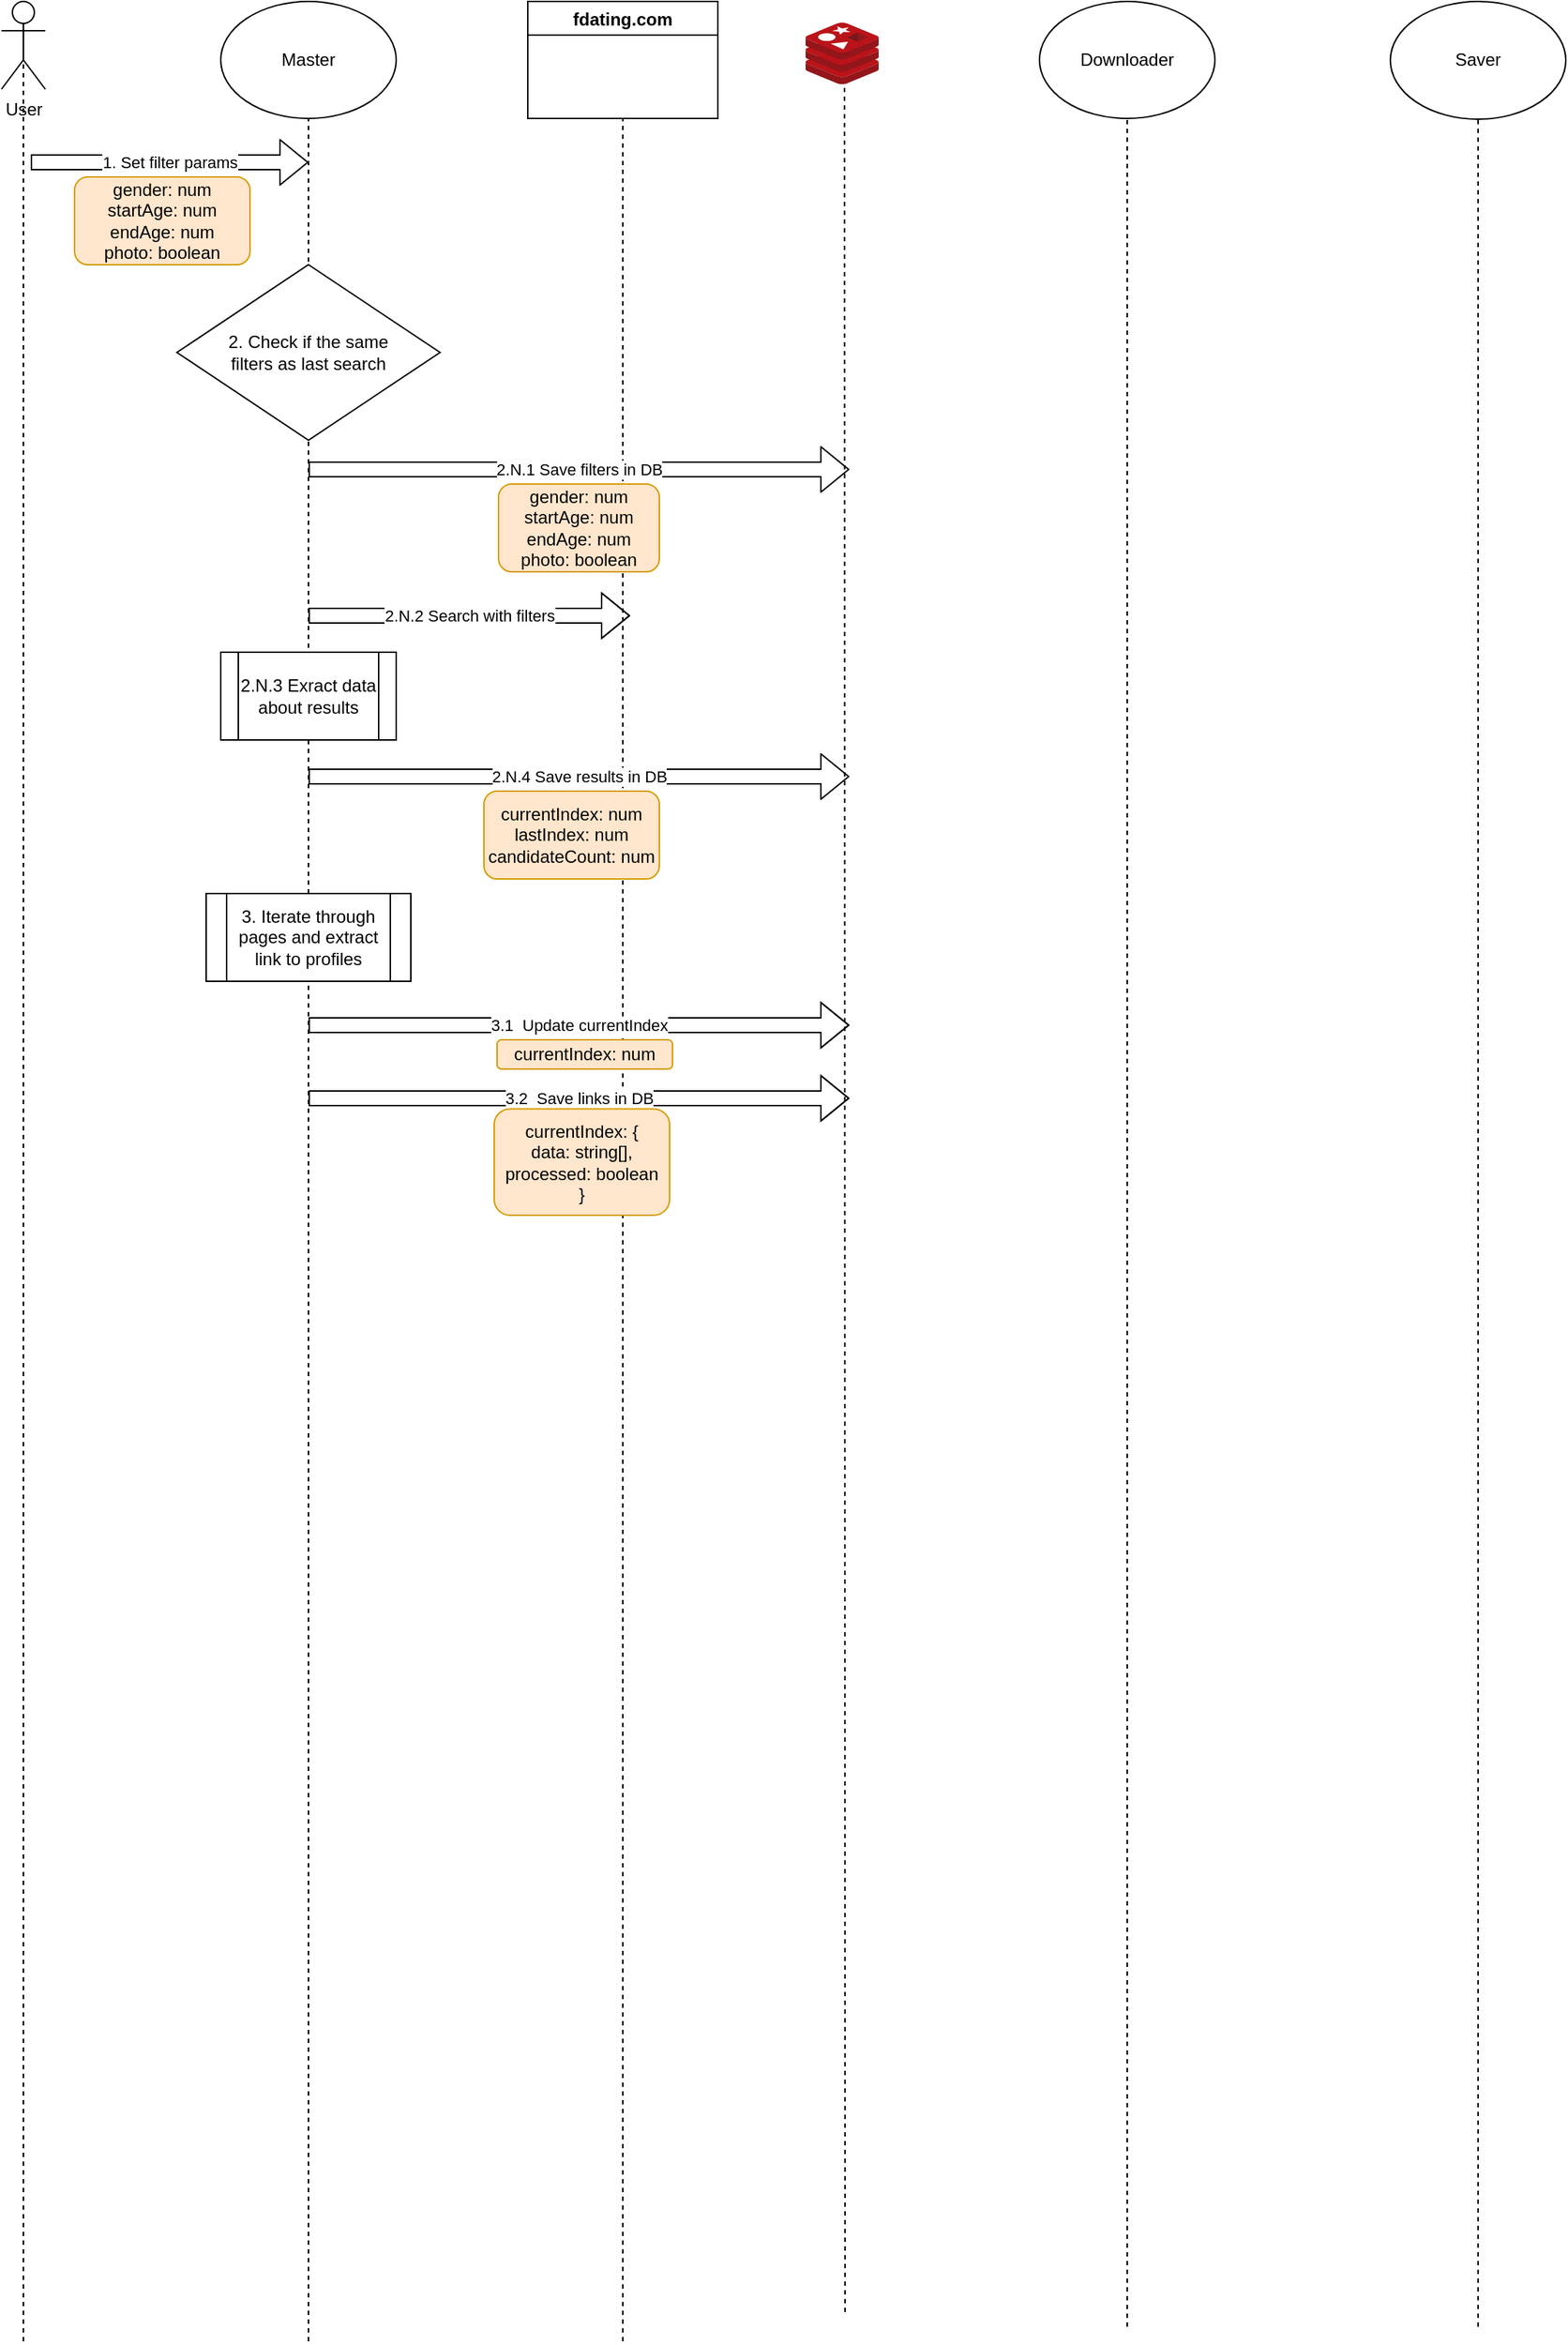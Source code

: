 <mxfile>
    <diagram id="SZXNvtV3E4CguaLO8lRz" name="Page-1">
        <mxGraphModel dx="1506" dy="870" grid="1" gridSize="10" guides="1" tooltips="1" connect="1" arrows="1" fold="1" page="1" pageScale="1" pageWidth="1169" pageHeight="827" math="0" shadow="0">
            <root>
                <mxCell id="0"/>
                <mxCell id="1" parent="0"/>
                <mxCell id="25" value="" style="group;movable=0;resizable=0;rotatable=0;deletable=0;editable=0;connectable=0;" vertex="1" connectable="0" parent="1">
                    <mxGeometry x="410" y="40" width="130" height="1600" as="geometry"/>
                </mxCell>
                <mxCell id="4" value="fdating.com" style="swimlane;movable=0;resizable=0;rotatable=0;deletable=0;editable=0;connectable=0;" parent="25" vertex="1">
                    <mxGeometry width="130" height="80" as="geometry"/>
                </mxCell>
                <mxCell id="18" value="" style="endArrow=none;dashed=1;html=1;entryX=0.5;entryY=1;entryDx=0;entryDy=0;" edge="1" parent="25" target="4">
                    <mxGeometry width="50" height="50" relative="1" as="geometry">
                        <mxPoint x="65" y="1600.0" as="sourcePoint"/>
                        <mxPoint x="-140.0" y="184.615" as="targetPoint"/>
                    </mxGeometry>
                </mxCell>
                <mxCell id="27" value="" style="group;movable=0;resizable=0;rotatable=0;deletable=0;editable=0;connectable=0;" vertex="1" connectable="0" parent="1">
                    <mxGeometry x="1000" y="40" width="120" height="1600" as="geometry"/>
                </mxCell>
                <mxCell id="15" value="Saver" style="ellipse;whiteSpace=wrap;html=1;" vertex="1" parent="27">
                    <mxGeometry width="120" height="80.503" as="geometry"/>
                </mxCell>
                <mxCell id="20" value="" style="endArrow=none;dashed=1;html=1;entryX=0.5;entryY=1;entryDx=0;entryDy=0;" edge="1" parent="27" target="15">
                    <mxGeometry width="50" height="50" relative="1" as="geometry">
                        <mxPoint x="60" y="1590" as="sourcePoint"/>
                        <mxPoint x="-130" y="90.566" as="targetPoint"/>
                    </mxGeometry>
                </mxCell>
                <mxCell id="26" value="" style="group;movable=0;resizable=0;rotatable=0;deletable=0;editable=0;connectable=0;" vertex="1" connectable="0" parent="27">
                    <mxGeometry x="-240" width="120" height="1590" as="geometry"/>
                </mxCell>
                <mxCell id="14" value="Downloader" style="ellipse;whiteSpace=wrap;html=1;" vertex="1" parent="26">
                    <mxGeometry width="120" height="80" as="geometry"/>
                </mxCell>
                <mxCell id="19" value="" style="endArrow=none;dashed=1;html=1;entryX=0.5;entryY=1;entryDx=0;entryDy=0;" edge="1" parent="26" target="14">
                    <mxGeometry width="50" height="50" relative="1" as="geometry">
                        <mxPoint x="60" y="1590" as="sourcePoint"/>
                        <mxPoint x="-155.0" y="185.844" as="targetPoint"/>
                    </mxGeometry>
                </mxCell>
                <mxCell id="28" value="" style="group;movable=0;resizable=0;rotatable=0;deletable=0;editable=0;connectable=0;" vertex="1" connectable="0" parent="1">
                    <mxGeometry x="200" y="40" width="120" height="1600" as="geometry"/>
                </mxCell>
                <mxCell id="11" value="Master" style="ellipse;whiteSpace=wrap;html=1;" vertex="1" parent="28">
                    <mxGeometry width="120" height="80" as="geometry"/>
                </mxCell>
                <mxCell id="16" value="" style="endArrow=none;dashed=1;html=1;entryX=0.5;entryY=1;entryDx=0;entryDy=0;" edge="1" parent="28" target="11">
                    <mxGeometry width="50" height="50" relative="1" as="geometry">
                        <mxPoint x="60" y="1600.0" as="sourcePoint"/>
                        <mxPoint x="100" y="311.688" as="targetPoint"/>
                    </mxGeometry>
                </mxCell>
                <mxCell id="29" value="" style="group;movable=0;resizable=0;rotatable=0;deletable=0;editable=0;connectable=0;" vertex="1" connectable="0" parent="1">
                    <mxGeometry x="50" y="40" width="30" height="1600" as="geometry"/>
                </mxCell>
                <mxCell id="5" value="User" style="shape=umlActor;verticalLabelPosition=bottom;verticalAlign=top;html=1;outlineConnect=0;movable=0;resizable=0;rotatable=0;deletable=0;editable=0;connectable=0;" parent="29" vertex="1">
                    <mxGeometry width="30" height="60" as="geometry"/>
                </mxCell>
                <mxCell id="17" value="" style="endArrow=none;dashed=1;html=1;entryX=0.5;entryY=0.5;entryDx=0;entryDy=0;entryPerimeter=0;" edge="1" parent="29" target="5">
                    <mxGeometry width="50" height="50" relative="1" as="geometry">
                        <mxPoint x="15" y="1600" as="sourcePoint"/>
                        <mxPoint x="220.0" y="187.013" as="targetPoint"/>
                    </mxGeometry>
                </mxCell>
                <mxCell id="30" value="" style="group;movable=0;resizable=0;rotatable=0;deletable=0;editable=0;connectable=0;" vertex="1" connectable="0" parent="1">
                    <mxGeometry x="600" y="54.5" width="50" height="1565.5" as="geometry"/>
                </mxCell>
                <mxCell id="2" value="" style="aspect=fixed;html=1;points=[];align=center;image;fontSize=12;image=img/lib/mscae/Cache_Redis_Product.svg;" parent="30" vertex="1">
                    <mxGeometry width="50" height="42" as="geometry"/>
                </mxCell>
                <mxCell id="21" value="" style="endArrow=none;dashed=1;html=1;entryX=0.533;entryY=1.062;entryDx=0;entryDy=0;entryPerimeter=0;" edge="1" parent="30" target="2">
                    <mxGeometry width="50" height="50" relative="1" as="geometry">
                        <mxPoint x="27" y="1565.5" as="sourcePoint"/>
                        <mxPoint x="-170" y="148.003" as="targetPoint"/>
                    </mxGeometry>
                </mxCell>
                <mxCell id="23" value="&lt;span&gt;2. Check if the same &lt;br&gt;filters as last search&lt;/span&gt;" style="rhombus;whiteSpace=wrap;html=1;" vertex="1" parent="1">
                    <mxGeometry x="170" y="220" width="180" height="120" as="geometry"/>
                </mxCell>
                <mxCell id="31" value="" style="group" vertex="1" connectable="0" parent="1">
                    <mxGeometry x="70" y="150" width="190" height="70" as="geometry"/>
                </mxCell>
                <mxCell id="7" value="&lt;font color=&quot;#000000&quot;&gt;gender: num&lt;br&gt;startAge: num&lt;br&gt;endAge: num&lt;br&gt;photo: boolean&lt;br&gt;&lt;/font&gt;" style="rounded=1;whiteSpace=wrap;html=1;fillColor=#ffe6cc;strokeColor=#d79b00;" parent="31" vertex="1">
                    <mxGeometry x="30" y="10" width="120" height="60" as="geometry"/>
                </mxCell>
                <mxCell id="22" value="1. Set filter params" style="shape=flexArrow;endArrow=classic;html=1;" edge="1" parent="31">
                    <mxGeometry width="50" height="50" relative="1" as="geometry">
                        <mxPoint as="sourcePoint"/>
                        <mxPoint x="190" as="targetPoint"/>
                    </mxGeometry>
                </mxCell>
                <mxCell id="32" value="2.N.2 Search with filters" style="shape=flexArrow;endArrow=classic;html=1;" edge="1" parent="1">
                    <mxGeometry width="50" height="50" relative="1" as="geometry">
                        <mxPoint x="260" y="460" as="sourcePoint"/>
                        <mxPoint x="480" y="460" as="targetPoint"/>
                        <Array as="points">
                            <mxPoint x="390" y="460"/>
                        </Array>
                    </mxGeometry>
                </mxCell>
                <mxCell id="34" value="2.N.3 Exract data about results" style="shape=process;whiteSpace=wrap;html=1;backgroundOutline=1;" vertex="1" parent="1">
                    <mxGeometry x="200" y="485" width="120" height="60" as="geometry"/>
                </mxCell>
                <mxCell id="40" value="" style="group" vertex="1" connectable="0" parent="1">
                    <mxGeometry x="260" y="570" width="370" height="70" as="geometry"/>
                </mxCell>
                <mxCell id="38" value="2.N.4 Save results in DB" style="shape=flexArrow;endArrow=classic;html=1;" edge="1" parent="40">
                    <mxGeometry width="50" height="50" relative="1" as="geometry">
                        <mxPoint as="sourcePoint"/>
                        <mxPoint x="370" as="targetPoint"/>
                        <Array as="points"/>
                    </mxGeometry>
                </mxCell>
                <mxCell id="36" value="&lt;font color=&quot;#000000&quot;&gt;currentIndex: num&lt;br&gt;lastIndex: num&lt;br&gt;candidateCount: num&lt;br&gt;&lt;/font&gt;" style="rounded=1;whiteSpace=wrap;html=1;fillColor=#ffe6cc;strokeColor=#d79b00;" vertex="1" parent="40">
                    <mxGeometry x="120" y="10" width="120" height="60" as="geometry"/>
                </mxCell>
                <mxCell id="41" value="3. Iterate through pages and extract link to profiles" style="shape=process;whiteSpace=wrap;html=1;backgroundOutline=1;" vertex="1" parent="1">
                    <mxGeometry x="190" y="650" width="140" height="60" as="geometry"/>
                </mxCell>
                <mxCell id="46" value="" style="group" vertex="1" connectable="0" parent="1">
                    <mxGeometry x="389" y="740" width="120" height="30" as="geometry"/>
                </mxCell>
                <mxCell id="42" value="3.1&amp;nbsp; Update currentIndex" style="shape=flexArrow;endArrow=classic;html=1;" edge="1" parent="46">
                    <mxGeometry width="50" height="50" relative="1" as="geometry">
                        <mxPoint x="-129" as="sourcePoint"/>
                        <mxPoint x="241" as="targetPoint"/>
                        <Array as="points">
                            <mxPoint x="11"/>
                        </Array>
                    </mxGeometry>
                </mxCell>
                <mxCell id="44" value="&lt;font color=&quot;#000000&quot;&gt;currentIndex: num&lt;br&gt;&lt;/font&gt;" style="rounded=1;whiteSpace=wrap;html=1;fillColor=#ffe6cc;strokeColor=#d79b00;" vertex="1" parent="46">
                    <mxGeometry y="10" width="120" height="20" as="geometry"/>
                </mxCell>
                <mxCell id="48" value="" style="group" vertex="1" connectable="0" parent="1">
                    <mxGeometry x="387" y="790" width="120" height="80" as="geometry"/>
                </mxCell>
                <mxCell id="45" value="3.2&amp;nbsp; Save links in DB" style="shape=flexArrow;endArrow=classic;html=1;" edge="1" parent="48">
                    <mxGeometry width="50" height="50" relative="1" as="geometry">
                        <mxPoint x="-127" as="sourcePoint"/>
                        <mxPoint x="243" as="targetPoint"/>
                        <Array as="points">
                            <mxPoint x="13"/>
                        </Array>
                    </mxGeometry>
                </mxCell>
                <mxCell id="47" value="&lt;font color=&quot;#000000&quot;&gt;currentIndex: {&lt;br&gt;data:&amp;nbsp;&lt;/font&gt;&lt;span style=&quot;color: rgb(0 , 0 , 0)&quot;&gt;string[],&lt;br&gt;&lt;/span&gt;&lt;font color=&quot;#000000&quot;&gt;processed: boolean&lt;br&gt;}&lt;br&gt;&lt;/font&gt;" style="rounded=1;whiteSpace=wrap;html=1;fillColor=#ffe6cc;strokeColor=#d79b00;" vertex="1" parent="48">
                    <mxGeometry y="7.2" width="120" height="72.8" as="geometry"/>
                </mxCell>
                <mxCell id="52" value="" style="group" vertex="1" connectable="0" parent="1">
                    <mxGeometry x="260" y="360" width="370" height="70" as="geometry"/>
                </mxCell>
                <mxCell id="53" value="&lt;font color=&quot;#000000&quot;&gt;gender: num&lt;br&gt;startAge: num&lt;br&gt;endAge: num&lt;br&gt;photo: boolean&lt;br&gt;&lt;/font&gt;" style="rounded=1;whiteSpace=wrap;html=1;fillColor=#ffe6cc;strokeColor=#d79b00;" vertex="1" parent="52">
                    <mxGeometry x="130" y="10" width="110" height="60" as="geometry"/>
                </mxCell>
                <mxCell id="54" value="2.N.1 Save filters in DB" style="shape=flexArrow;endArrow=classic;html=1;" edge="1" parent="52">
                    <mxGeometry width="50" height="50" relative="1" as="geometry">
                        <mxPoint as="sourcePoint"/>
                        <mxPoint x="370.0" as="targetPoint"/>
                    </mxGeometry>
                </mxCell>
            </root>
        </mxGraphModel>
    </diagram>
</mxfile>